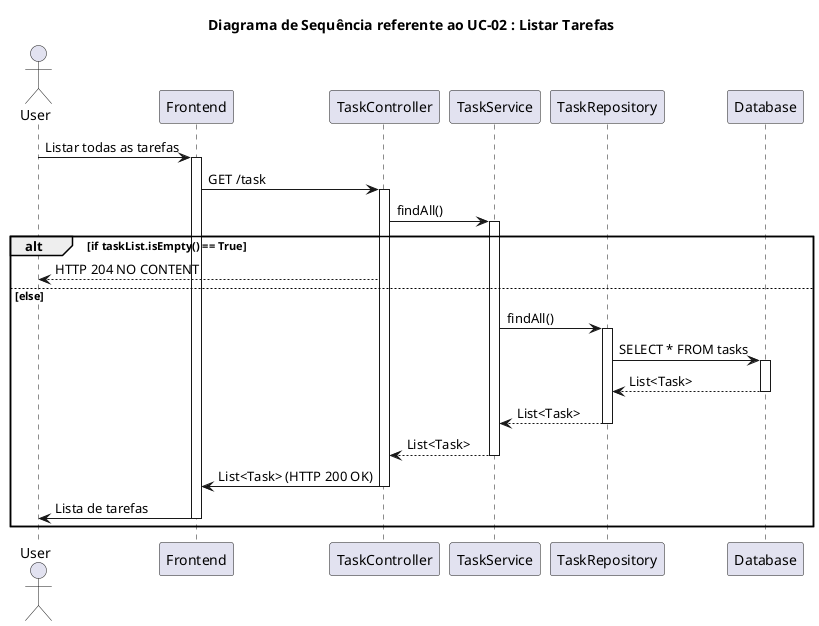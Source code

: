 @startuml diagramaSequenciaUC02.puml
title Diagrama de Sequência referente ao UC-02 : Listar Tarefas

actor User
participant Frontend
participant TaskController
participant TaskService
participant TaskRepository
participant Database

User -> Frontend: Listar todas as tarefas
activate Frontend
Frontend -> TaskController: GET /task
activate TaskController
TaskController -> TaskService: findAll()
activate TaskService

alt if taskList.isEmpty() == True
    TaskController --> User: HTTP 204 NO CONTENT
else else
    TaskService -> TaskRepository: findAll()
    activate TaskRepository
    TaskRepository -> Database: SELECT * FROM tasks
    activate Database
    Database --> TaskRepository: List<Task>
    deactivate Database
    TaskRepository --> TaskService: List<Task>
    deactivate TaskRepository
    TaskService --> TaskController: List<Task>
    deactivate TaskService
    TaskController -> Frontend: List<Task> (HTTP 200 OK)
    deactivate TaskController
    Frontend -> User: Lista de tarefas
    deactivate Frontend
end
@enduml
